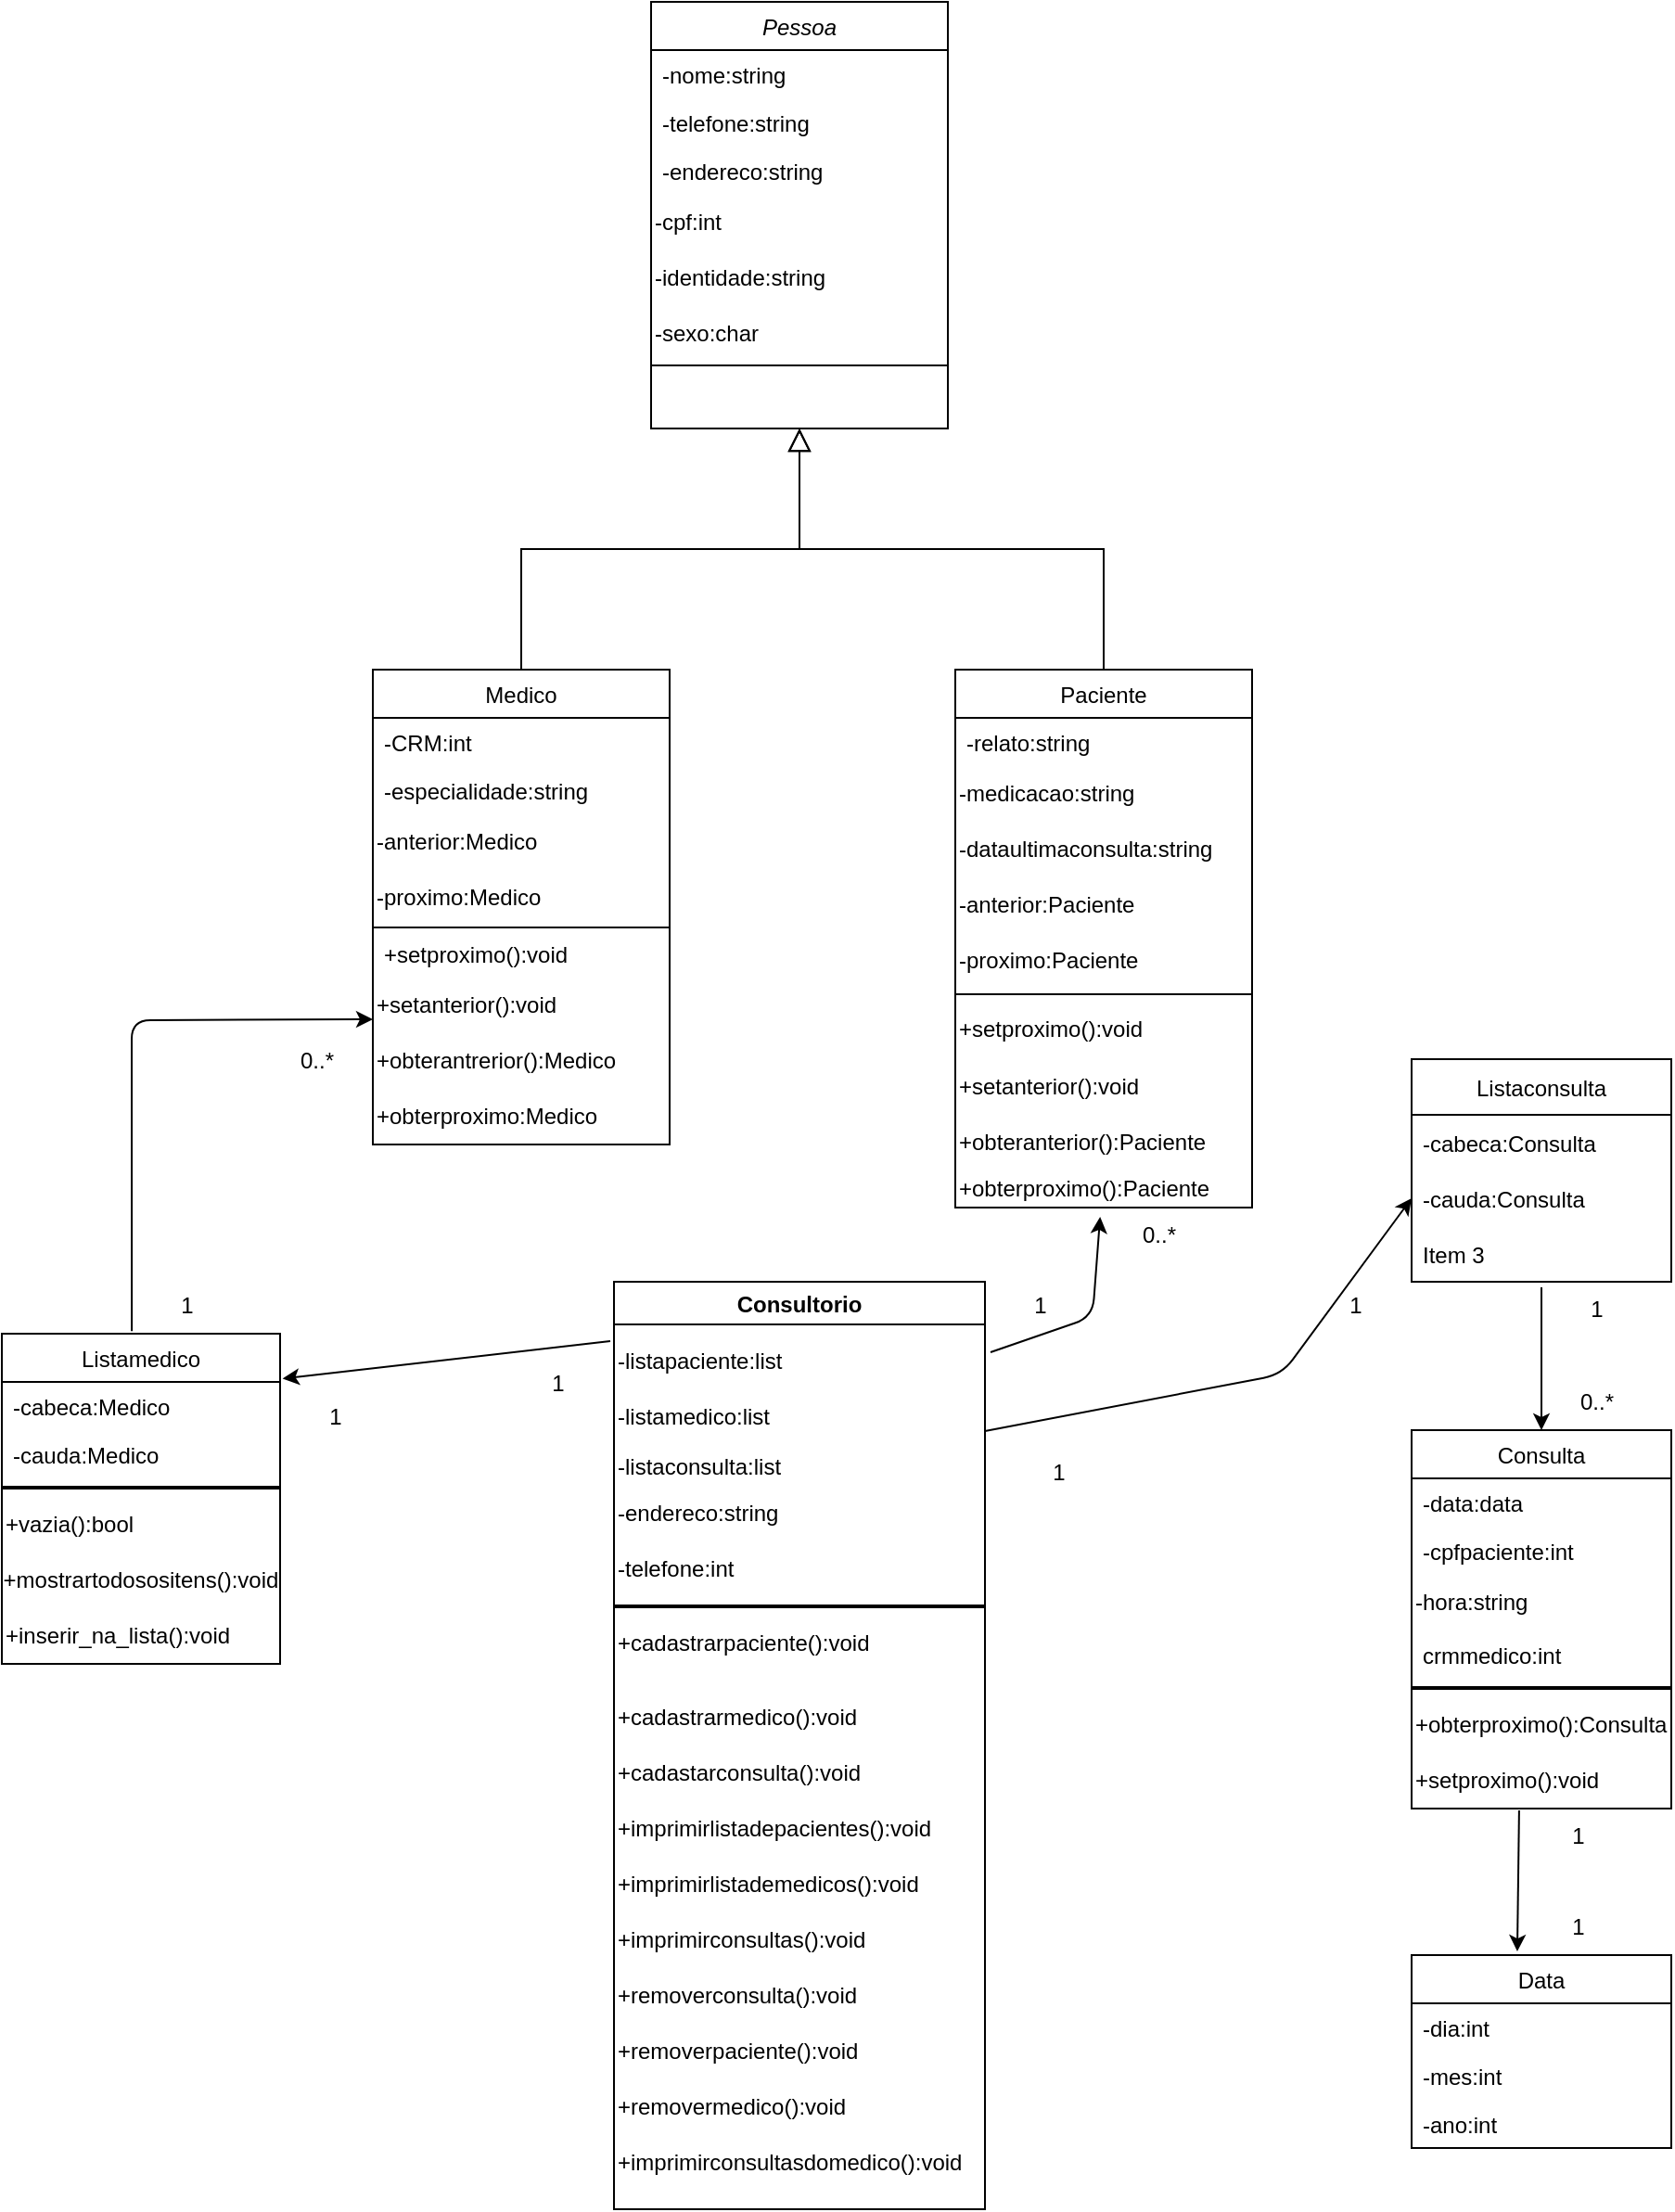 <mxfile>
    <diagram id="C5RBs43oDa-KdzZeNtuy" name="Page-1">
        <mxGraphModel dx="1865" dy="382" grid="1" gridSize="10" guides="1" tooltips="1" connect="1" arrows="1" fold="1" page="1" pageScale="1" pageWidth="827" pageHeight="1169" math="0" shadow="0">
            <root>
                <mxCell id="WIyWlLk6GJQsqaUBKTNV-0"/>
                <mxCell id="WIyWlLk6GJQsqaUBKTNV-1" parent="WIyWlLk6GJQsqaUBKTNV-0"/>
                <mxCell id="zkfFHV4jXpPFQw0GAbJ--0" value="Pessoa" style="swimlane;fontStyle=2;align=center;verticalAlign=top;childLayout=stackLayout;horizontal=1;startSize=26;horizontalStack=0;resizeParent=1;resizeLast=0;collapsible=1;marginBottom=0;rounded=0;shadow=0;strokeWidth=1;" parent="WIyWlLk6GJQsqaUBKTNV-1" vertex="1">
                    <mxGeometry x="170" y="10" width="160" height="230" as="geometry">
                        <mxRectangle x="230" y="140" width="160" height="26" as="alternateBounds"/>
                    </mxGeometry>
                </mxCell>
                <mxCell id="zkfFHV4jXpPFQw0GAbJ--1" value="-nome:string" style="text;align=left;verticalAlign=top;spacingLeft=4;spacingRight=4;overflow=hidden;rotatable=0;points=[[0,0.5],[1,0.5]];portConstraint=eastwest;" parent="zkfFHV4jXpPFQw0GAbJ--0" vertex="1">
                    <mxGeometry y="26" width="160" height="26" as="geometry"/>
                </mxCell>
                <mxCell id="zkfFHV4jXpPFQw0GAbJ--2" value="-telefone:string" style="text;align=left;verticalAlign=top;spacingLeft=4;spacingRight=4;overflow=hidden;rotatable=0;points=[[0,0.5],[1,0.5]];portConstraint=eastwest;rounded=0;shadow=0;html=0;" parent="zkfFHV4jXpPFQw0GAbJ--0" vertex="1">
                    <mxGeometry y="52" width="160" height="26" as="geometry"/>
                </mxCell>
                <mxCell id="zkfFHV4jXpPFQw0GAbJ--3" value="-endereco:string" style="text;align=left;verticalAlign=top;spacingLeft=4;spacingRight=4;overflow=hidden;rotatable=0;points=[[0,0.5],[1,0.5]];portConstraint=eastwest;rounded=0;shadow=0;html=0;" parent="zkfFHV4jXpPFQw0GAbJ--0" vertex="1">
                    <mxGeometry y="78" width="160" height="26" as="geometry"/>
                </mxCell>
                <mxCell id="3" value="-cpf:int" style="text;html=1;strokeColor=none;fillColor=none;align=left;verticalAlign=middle;whiteSpace=wrap;rounded=0;" parent="zkfFHV4jXpPFQw0GAbJ--0" vertex="1">
                    <mxGeometry y="104" width="160" height="30" as="geometry"/>
                </mxCell>
                <mxCell id="5" value="-identidade:string" style="text;html=1;strokeColor=none;fillColor=none;align=left;verticalAlign=middle;whiteSpace=wrap;rounded=0;" parent="zkfFHV4jXpPFQw0GAbJ--0" vertex="1">
                    <mxGeometry y="134" width="160" height="30" as="geometry"/>
                </mxCell>
                <mxCell id="-0xi9ZeAsV6ZZkQbBjTw-1" value="-sexo:char" style="text;html=1;strokeColor=none;fillColor=none;align=left;verticalAlign=middle;whiteSpace=wrap;rounded=0;" parent="zkfFHV4jXpPFQw0GAbJ--0" vertex="1">
                    <mxGeometry y="164" width="160" height="30" as="geometry"/>
                </mxCell>
                <mxCell id="zkfFHV4jXpPFQw0GAbJ--4" value="" style="line;html=1;strokeWidth=1;align=left;verticalAlign=middle;spacingTop=-1;spacingLeft=3;spacingRight=3;rotatable=0;labelPosition=right;points=[];portConstraint=eastwest;" parent="zkfFHV4jXpPFQw0GAbJ--0" vertex="1">
                    <mxGeometry y="194" width="160" height="4" as="geometry"/>
                </mxCell>
                <mxCell id="zkfFHV4jXpPFQw0GAbJ--6" value="Medico" style="swimlane;fontStyle=0;align=center;verticalAlign=top;childLayout=stackLayout;horizontal=1;startSize=26;horizontalStack=0;resizeParent=1;resizeLast=0;collapsible=1;marginBottom=0;rounded=0;shadow=0;strokeWidth=1;" parent="WIyWlLk6GJQsqaUBKTNV-1" vertex="1">
                    <mxGeometry x="20" y="370" width="160" height="256" as="geometry">
                        <mxRectangle x="130" y="380" width="160" height="26" as="alternateBounds"/>
                    </mxGeometry>
                </mxCell>
                <mxCell id="zkfFHV4jXpPFQw0GAbJ--7" value="-CRM:int" style="text;align=left;verticalAlign=top;spacingLeft=4;spacingRight=4;overflow=hidden;rotatable=0;points=[[0,0.5],[1,0.5]];portConstraint=eastwest;" parent="zkfFHV4jXpPFQw0GAbJ--6" vertex="1">
                    <mxGeometry y="26" width="160" height="26" as="geometry"/>
                </mxCell>
                <mxCell id="zkfFHV4jXpPFQw0GAbJ--8" value="-especialidade:string" style="text;align=left;verticalAlign=top;spacingLeft=4;spacingRight=4;overflow=hidden;rotatable=0;points=[[0,0.5],[1,0.5]];portConstraint=eastwest;rounded=0;shadow=0;html=0;" parent="zkfFHV4jXpPFQw0GAbJ--6" vertex="1">
                    <mxGeometry y="52" width="160" height="26" as="geometry"/>
                </mxCell>
                <mxCell id="10" value="-anterior:Medico" style="text;html=1;strokeColor=none;fillColor=none;align=left;verticalAlign=middle;whiteSpace=wrap;rounded=0;" parent="zkfFHV4jXpPFQw0GAbJ--6" vertex="1">
                    <mxGeometry y="78" width="160" height="30" as="geometry"/>
                </mxCell>
                <mxCell id="-0xi9ZeAsV6ZZkQbBjTw-4" value="-proximo:Medico" style="text;html=1;strokeColor=none;fillColor=none;align=left;verticalAlign=middle;whiteSpace=wrap;rounded=0;" parent="zkfFHV4jXpPFQw0GAbJ--6" vertex="1">
                    <mxGeometry y="108" width="160" height="30" as="geometry"/>
                </mxCell>
                <mxCell id="zkfFHV4jXpPFQw0GAbJ--9" value="" style="line;html=1;strokeWidth=1;align=left;verticalAlign=middle;spacingTop=-1;spacingLeft=3;spacingRight=3;rotatable=0;labelPosition=right;points=[];portConstraint=eastwest;" parent="zkfFHV4jXpPFQw0GAbJ--6" vertex="1">
                    <mxGeometry y="138" width="160" height="2" as="geometry"/>
                </mxCell>
                <mxCell id="zkfFHV4jXpPFQw0GAbJ--11" value="+setproximo():void" style="text;align=left;verticalAlign=top;spacingLeft=4;spacingRight=4;overflow=hidden;rotatable=0;points=[[0,0.5],[1,0.5]];portConstraint=eastwest;" parent="zkfFHV4jXpPFQw0GAbJ--6" vertex="1">
                    <mxGeometry y="140" width="160" height="26" as="geometry"/>
                </mxCell>
                <mxCell id="6" value="+setanterior():void" style="text;html=1;strokeColor=none;fillColor=none;align=left;verticalAlign=middle;whiteSpace=wrap;rounded=0;" parent="zkfFHV4jXpPFQw0GAbJ--6" vertex="1">
                    <mxGeometry y="166" width="160" height="30" as="geometry"/>
                </mxCell>
                <mxCell id="7" value="+obterantrerior():Medico" style="text;html=1;strokeColor=none;fillColor=none;align=left;verticalAlign=middle;whiteSpace=wrap;rounded=0;" parent="zkfFHV4jXpPFQw0GAbJ--6" vertex="1">
                    <mxGeometry y="196" width="160" height="30" as="geometry"/>
                </mxCell>
                <mxCell id="-0xi9ZeAsV6ZZkQbBjTw-7" value="+obterproximo:Medico" style="text;html=1;align=left;verticalAlign=middle;resizable=0;points=[];autosize=1;strokeColor=none;fillColor=none;" parent="zkfFHV4jXpPFQw0GAbJ--6" vertex="1">
                    <mxGeometry y="226" width="160" height="30" as="geometry"/>
                </mxCell>
                <mxCell id="zkfFHV4jXpPFQw0GAbJ--12" value="" style="endArrow=block;endSize=10;endFill=0;shadow=0;strokeWidth=1;rounded=0;edgeStyle=elbowEdgeStyle;elbow=vertical;" parent="WIyWlLk6GJQsqaUBKTNV-1" source="zkfFHV4jXpPFQw0GAbJ--6" target="zkfFHV4jXpPFQw0GAbJ--0" edge="1">
                    <mxGeometry width="160" relative="1" as="geometry">
                        <mxPoint x="200" y="203" as="sourcePoint"/>
                        <mxPoint x="200" y="203" as="targetPoint"/>
                    </mxGeometry>
                </mxCell>
                <mxCell id="zkfFHV4jXpPFQw0GAbJ--13" value="Paciente" style="swimlane;fontStyle=0;align=center;verticalAlign=top;childLayout=stackLayout;horizontal=1;startSize=26;horizontalStack=0;resizeParent=1;resizeLast=0;collapsible=1;marginBottom=0;rounded=0;shadow=0;strokeWidth=1;" parent="WIyWlLk6GJQsqaUBKTNV-1" vertex="1">
                    <mxGeometry x="334" y="370" width="160" height="290" as="geometry">
                        <mxRectangle x="340" y="380" width="170" height="26" as="alternateBounds"/>
                    </mxGeometry>
                </mxCell>
                <mxCell id="zkfFHV4jXpPFQw0GAbJ--14" value="-relato:string" style="text;align=left;verticalAlign=top;spacingLeft=4;spacingRight=4;overflow=hidden;rotatable=0;points=[[0,0.5],[1,0.5]];portConstraint=eastwest;" parent="zkfFHV4jXpPFQw0GAbJ--13" vertex="1">
                    <mxGeometry y="26" width="160" height="26" as="geometry"/>
                </mxCell>
                <mxCell id="-0xi9ZeAsV6ZZkQbBjTw-2" value="-medicacao:string" style="text;html=1;strokeColor=none;fillColor=none;align=left;verticalAlign=middle;whiteSpace=wrap;rounded=0;" parent="zkfFHV4jXpPFQw0GAbJ--13" vertex="1">
                    <mxGeometry y="52" width="160" height="30" as="geometry"/>
                </mxCell>
                <mxCell id="-0xi9ZeAsV6ZZkQbBjTw-3" value="-dataultimaconsulta:string" style="text;html=1;strokeColor=none;fillColor=none;align=left;verticalAlign=middle;whiteSpace=wrap;rounded=0;" parent="zkfFHV4jXpPFQw0GAbJ--13" vertex="1">
                    <mxGeometry y="82" width="160" height="30" as="geometry"/>
                </mxCell>
                <mxCell id="9" value="-anterior:Paciente" style="text;html=1;strokeColor=none;fillColor=none;align=left;verticalAlign=middle;whiteSpace=wrap;rounded=0;" parent="zkfFHV4jXpPFQw0GAbJ--13" vertex="1">
                    <mxGeometry y="112" width="160" height="30" as="geometry"/>
                </mxCell>
                <mxCell id="8" value="-proximo:Paciente" style="text;html=1;strokeColor=none;fillColor=none;align=left;verticalAlign=middle;whiteSpace=wrap;rounded=0;" parent="zkfFHV4jXpPFQw0GAbJ--13" vertex="1">
                    <mxGeometry y="142" width="160" height="30" as="geometry"/>
                </mxCell>
                <mxCell id="zkfFHV4jXpPFQw0GAbJ--15" value="" style="line;html=1;strokeWidth=1;align=left;verticalAlign=middle;spacingTop=-1;spacingLeft=3;spacingRight=3;rotatable=0;labelPosition=right;points=[];portConstraint=eastwest;" parent="zkfFHV4jXpPFQw0GAbJ--13" vertex="1">
                    <mxGeometry y="172" width="160" height="6" as="geometry"/>
                </mxCell>
                <mxCell id="-0xi9ZeAsV6ZZkQbBjTw-0" value="+setproximo():void" style="text;html=1;strokeColor=none;fillColor=none;align=left;verticalAlign=middle;whiteSpace=wrap;rounded=0;" parent="zkfFHV4jXpPFQw0GAbJ--13" vertex="1">
                    <mxGeometry y="178" width="160" height="32" as="geometry"/>
                </mxCell>
                <mxCell id="1" value="+setanterior():void" style="text;html=1;strokeColor=none;fillColor=none;align=left;verticalAlign=middle;whiteSpace=wrap;rounded=0;" parent="zkfFHV4jXpPFQw0GAbJ--13" vertex="1">
                    <mxGeometry y="210" width="160" height="30" as="geometry"/>
                </mxCell>
                <mxCell id="2" value="+obteranterior():Paciente" style="text;html=1;strokeColor=none;fillColor=none;align=left;verticalAlign=middle;whiteSpace=wrap;rounded=0;" parent="zkfFHV4jXpPFQw0GAbJ--13" vertex="1">
                    <mxGeometry y="240" width="160" height="30" as="geometry"/>
                </mxCell>
                <mxCell id="0" value="+obterproximo():Paciente" style="text;html=1;align=left;verticalAlign=middle;resizable=0;points=[];autosize=1;strokeColor=none;fillColor=none;" parent="zkfFHV4jXpPFQw0GAbJ--13" vertex="1">
                    <mxGeometry y="270" width="160" height="20" as="geometry"/>
                </mxCell>
                <mxCell id="zkfFHV4jXpPFQw0GAbJ--16" value="" style="endArrow=block;endSize=10;endFill=0;shadow=0;strokeWidth=1;rounded=0;edgeStyle=elbowEdgeStyle;elbow=vertical;" parent="WIyWlLk6GJQsqaUBKTNV-1" source="zkfFHV4jXpPFQw0GAbJ--13" target="zkfFHV4jXpPFQw0GAbJ--0" edge="1">
                    <mxGeometry width="160" relative="1" as="geometry">
                        <mxPoint x="210" y="373" as="sourcePoint"/>
                        <mxPoint x="310" y="271" as="targetPoint"/>
                    </mxGeometry>
                </mxCell>
                <mxCell id="11" value="Consultorio" style="swimlane;align=center;" parent="WIyWlLk6GJQsqaUBKTNV-1" vertex="1">
                    <mxGeometry x="150" y="700" width="200" height="500" as="geometry"/>
                </mxCell>
                <mxCell id="13" value="" style="line;strokeWidth=2;html=1;" parent="11" vertex="1">
                    <mxGeometry y="100" width="200" height="150" as="geometry"/>
                </mxCell>
                <mxCell id="14" value="-listamedico:list" style="text;html=1;strokeColor=none;fillColor=none;align=left;verticalAlign=middle;whiteSpace=wrap;rounded=0;" parent="11" vertex="1">
                    <mxGeometry y="58" width="200" height="30" as="geometry"/>
                </mxCell>
                <mxCell id="16" value="-listapaciente:list" style="text;html=1;strokeColor=none;fillColor=none;align=left;verticalAlign=middle;whiteSpace=wrap;rounded=0;" parent="11" vertex="1">
                    <mxGeometry y="28" width="200" height="30" as="geometry"/>
                </mxCell>
                <mxCell id="18" value="-listaconsulta:list" style="text;html=1;strokeColor=none;fillColor=none;align=left;verticalAlign=middle;whiteSpace=wrap;rounded=0;" parent="11" vertex="1">
                    <mxGeometry y="85" width="200" height="30" as="geometry"/>
                </mxCell>
                <mxCell id="28" value="-endereco:string" style="text;html=1;strokeColor=none;fillColor=none;align=left;verticalAlign=middle;whiteSpace=wrap;rounded=0;" parent="11" vertex="1">
                    <mxGeometry y="110" width="200" height="30" as="geometry"/>
                </mxCell>
                <mxCell id="29" value="-telefone:int" style="text;html=1;strokeColor=none;fillColor=none;align=left;verticalAlign=middle;whiteSpace=wrap;rounded=0;" parent="11" vertex="1">
                    <mxGeometry y="140" width="190" height="30" as="geometry"/>
                </mxCell>
                <mxCell id="41" value="+cadastrarpaciente():void" style="text;html=1;strokeColor=none;fillColor=none;align=left;verticalAlign=middle;whiteSpace=wrap;rounded=0;" parent="11" vertex="1">
                    <mxGeometry y="180" width="200" height="30" as="geometry"/>
                </mxCell>
                <mxCell id="42" value="+cadastrarmedico():void" style="text;html=1;strokeColor=none;fillColor=none;align=left;verticalAlign=middle;whiteSpace=wrap;rounded=0;" vertex="1" parent="11">
                    <mxGeometry y="220" width="200" height="30" as="geometry"/>
                </mxCell>
                <mxCell id="44" value="+cadastarconsulta():void" style="text;html=1;strokeColor=none;fillColor=none;align=left;verticalAlign=middle;whiteSpace=wrap;rounded=0;" vertex="1" parent="11">
                    <mxGeometry y="250" width="200" height="30" as="geometry"/>
                </mxCell>
                <mxCell id="45" value="+imprimirlistadepacientes():void" style="text;html=1;strokeColor=none;fillColor=none;align=left;verticalAlign=middle;whiteSpace=wrap;rounded=0;" vertex="1" parent="11">
                    <mxGeometry y="280" width="200" height="30" as="geometry"/>
                </mxCell>
                <mxCell id="46" value="+imprimirlistademedicos():void" style="text;html=1;strokeColor=none;fillColor=none;align=left;verticalAlign=middle;whiteSpace=wrap;rounded=0;" vertex="1" parent="11">
                    <mxGeometry y="310" width="200" height="30" as="geometry"/>
                </mxCell>
                <mxCell id="51" value="+imprimirconsultasdomedico():void" style="text;html=1;strokeColor=none;fillColor=none;align=left;verticalAlign=middle;whiteSpace=wrap;rounded=0;" vertex="1" parent="11">
                    <mxGeometry y="460" width="200" height="30" as="geometry"/>
                </mxCell>
                <mxCell id="34" value="" style="endArrow=classic;html=1;exitX=-0.01;exitY=0.064;exitDx=0;exitDy=0;exitPerimeter=0;entryX=1.009;entryY=0.136;entryDx=0;entryDy=0;entryPerimeter=0;" parent="WIyWlLk6GJQsqaUBKTNV-1" source="11" target="90" edge="1">
                    <mxGeometry width="50" height="50" relative="1" as="geometry">
                        <mxPoint x="140" y="690" as="sourcePoint"/>
                        <mxPoint x="110" y="630" as="targetPoint"/>
                        <Array as="points"/>
                    </mxGeometry>
                </mxCell>
                <mxCell id="40" value="" style="endArrow=classic;html=1;exitX=1.015;exitY=0.076;exitDx=0;exitDy=0;exitPerimeter=0;entryX=0.488;entryY=1.25;entryDx=0;entryDy=0;entryPerimeter=0;" parent="WIyWlLk6GJQsqaUBKTNV-1" source="11" target="0" edge="1">
                    <mxGeometry width="50" height="50" relative="1" as="geometry">
                        <mxPoint x="370" y="730" as="sourcePoint"/>
                        <mxPoint x="420" y="680" as="targetPoint"/>
                        <Array as="points">
                            <mxPoint x="408" y="719"/>
                        </Array>
                    </mxGeometry>
                </mxCell>
                <mxCell id="47" value="+imprimirconsultas():void" style="text;html=1;strokeColor=none;fillColor=none;align=left;verticalAlign=middle;whiteSpace=wrap;rounded=0;" vertex="1" parent="WIyWlLk6GJQsqaUBKTNV-1">
                    <mxGeometry x="150" y="1040" width="200" height="30" as="geometry"/>
                </mxCell>
                <mxCell id="48" value="+removerconsulta():void" style="text;html=1;strokeColor=none;fillColor=none;align=left;verticalAlign=middle;whiteSpace=wrap;rounded=0;" vertex="1" parent="WIyWlLk6GJQsqaUBKTNV-1">
                    <mxGeometry x="150" y="1070" width="200" height="30" as="geometry"/>
                </mxCell>
                <mxCell id="49" value="+removerpaciente():void" style="text;html=1;strokeColor=none;fillColor=none;align=left;verticalAlign=middle;whiteSpace=wrap;rounded=0;" vertex="1" parent="WIyWlLk6GJQsqaUBKTNV-1">
                    <mxGeometry x="150" y="1100" width="200" height="30" as="geometry"/>
                </mxCell>
                <mxCell id="50" value="+removermedico():void" style="text;html=1;strokeColor=none;fillColor=none;align=left;verticalAlign=middle;whiteSpace=wrap;rounded=0;" vertex="1" parent="WIyWlLk6GJQsqaUBKTNV-1">
                    <mxGeometry x="150" y="1130" width="200" height="30" as="geometry"/>
                </mxCell>
                <mxCell id="52" value="Consulta" style="swimlane;fontStyle=0;childLayout=stackLayout;horizontal=1;startSize=26;fillColor=none;horizontalStack=0;resizeParent=1;resizeParentMax=0;resizeLast=0;collapsible=1;marginBottom=0;" vertex="1" parent="WIyWlLk6GJQsqaUBKTNV-1">
                    <mxGeometry x="580" y="780" width="140" height="204" as="geometry"/>
                </mxCell>
                <mxCell id="53" value="-data:data" style="text;strokeColor=none;fillColor=none;align=left;verticalAlign=top;spacingLeft=4;spacingRight=4;overflow=hidden;rotatable=0;points=[[0,0.5],[1,0.5]];portConstraint=eastwest;" vertex="1" parent="52">
                    <mxGeometry y="26" width="140" height="26" as="geometry"/>
                </mxCell>
                <mxCell id="54" value="-cpfpaciente:int" style="text;strokeColor=none;fillColor=none;align=left;verticalAlign=top;spacingLeft=4;spacingRight=4;overflow=hidden;rotatable=0;points=[[0,0.5],[1,0.5]];portConstraint=eastwest;" vertex="1" parent="52">
                    <mxGeometry y="52" width="140" height="26" as="geometry"/>
                </mxCell>
                <mxCell id="56" value="-hora:string" style="text;html=1;strokeColor=none;fillColor=none;align=left;verticalAlign=middle;whiteSpace=wrap;rounded=0;" vertex="1" parent="52">
                    <mxGeometry y="78" width="140" height="30" as="geometry"/>
                </mxCell>
                <mxCell id="55" value="crmmedico:int" style="text;strokeColor=none;fillColor=none;align=left;verticalAlign=top;spacingLeft=4;spacingRight=4;overflow=hidden;rotatable=0;points=[[0,0.5],[1,0.5]];portConstraint=eastwest;" vertex="1" parent="52">
                    <mxGeometry y="108" width="140" height="26" as="geometry"/>
                </mxCell>
                <mxCell id="62" value="" style="line;strokeWidth=2;html=1;" vertex="1" parent="52">
                    <mxGeometry y="134" width="140" height="10" as="geometry"/>
                </mxCell>
                <mxCell id="67" value="+obterproximo():Consulta" style="text;html=1;strokeColor=none;fillColor=none;align=left;verticalAlign=middle;whiteSpace=wrap;rounded=0;" vertex="1" parent="52">
                    <mxGeometry y="144" width="140" height="30" as="geometry"/>
                </mxCell>
                <mxCell id="65" value="+setproximo():void" style="text;html=1;strokeColor=none;fillColor=none;align=left;verticalAlign=middle;whiteSpace=wrap;rounded=0;" vertex="1" parent="52">
                    <mxGeometry y="174" width="140" height="30" as="geometry"/>
                </mxCell>
                <mxCell id="68" value="" style="endArrow=classic;html=1;entryX=0.5;entryY=0;entryDx=0;entryDy=0;exitX=0.5;exitY=1.1;exitDx=0;exitDy=0;exitPerimeter=0;" edge="1" parent="WIyWlLk6GJQsqaUBKTNV-1" source="82" target="52">
                    <mxGeometry width="50" height="50" relative="1" as="geometry">
                        <mxPoint x="570" y="640" as="sourcePoint"/>
                        <mxPoint x="400" y="820" as="targetPoint"/>
                    </mxGeometry>
                </mxCell>
                <mxCell id="69" value="Data" style="swimlane;fontStyle=0;childLayout=stackLayout;horizontal=1;startSize=26;fillColor=none;horizontalStack=0;resizeParent=1;resizeParentMax=0;resizeLast=0;collapsible=1;marginBottom=0;" vertex="1" parent="WIyWlLk6GJQsqaUBKTNV-1">
                    <mxGeometry x="580" y="1063" width="140" height="104" as="geometry"/>
                </mxCell>
                <mxCell id="70" value="-dia:int" style="text;strokeColor=none;fillColor=none;align=left;verticalAlign=top;spacingLeft=4;spacingRight=4;overflow=hidden;rotatable=0;points=[[0,0.5],[1,0.5]];portConstraint=eastwest;" vertex="1" parent="69">
                    <mxGeometry y="26" width="140" height="26" as="geometry"/>
                </mxCell>
                <mxCell id="71" value="-mes:int" style="text;strokeColor=none;fillColor=none;align=left;verticalAlign=top;spacingLeft=4;spacingRight=4;overflow=hidden;rotatable=0;points=[[0,0.5],[1,0.5]];portConstraint=eastwest;" vertex="1" parent="69">
                    <mxGeometry y="52" width="140" height="26" as="geometry"/>
                </mxCell>
                <mxCell id="72" value="-ano:int" style="text;strokeColor=none;fillColor=none;align=left;verticalAlign=top;spacingLeft=4;spacingRight=4;overflow=hidden;rotatable=0;points=[[0,0.5],[1,0.5]];portConstraint=eastwest;" vertex="1" parent="69">
                    <mxGeometry y="78" width="140" height="26" as="geometry"/>
                </mxCell>
                <mxCell id="73" value="" style="endArrow=classic;html=1;exitX=0.414;exitY=1.033;exitDx=0;exitDy=0;exitPerimeter=0;entryX=0.407;entryY=-0.019;entryDx=0;entryDy=0;entryPerimeter=0;" edge="1" parent="WIyWlLk6GJQsqaUBKTNV-1" source="65" target="69">
                    <mxGeometry width="50" height="50" relative="1" as="geometry">
                        <mxPoint x="620" y="990" as="sourcePoint"/>
                        <mxPoint x="670" y="940" as="targetPoint"/>
                    </mxGeometry>
                </mxCell>
                <mxCell id="74" value="1" style="text;html=1;strokeColor=none;fillColor=none;align=center;verticalAlign=middle;whiteSpace=wrap;rounded=0;" vertex="1" parent="WIyWlLk6GJQsqaUBKTNV-1">
                    <mxGeometry x="650" y="700" width="60" height="30" as="geometry"/>
                </mxCell>
                <mxCell id="76" value="0..*" style="text;html=1;strokeColor=none;fillColor=none;align=center;verticalAlign=middle;whiteSpace=wrap;rounded=0;" vertex="1" parent="WIyWlLk6GJQsqaUBKTNV-1">
                    <mxGeometry x="650" y="750" width="60" height="30" as="geometry"/>
                </mxCell>
                <mxCell id="77" value="1" style="text;html=1;strokeColor=none;fillColor=none;align=center;verticalAlign=middle;whiteSpace=wrap;rounded=0;" vertex="1" parent="WIyWlLk6GJQsqaUBKTNV-1">
                    <mxGeometry x="350" y="698" width="60" height="30" as="geometry"/>
                </mxCell>
                <mxCell id="78" value="0..*" style="text;html=1;strokeColor=none;fillColor=none;align=center;verticalAlign=middle;whiteSpace=wrap;rounded=0;" vertex="1" parent="WIyWlLk6GJQsqaUBKTNV-1">
                    <mxGeometry x="414" y="660" width="60" height="30" as="geometry"/>
                </mxCell>
                <mxCell id="79" value="Listaconsulta" style="swimlane;fontStyle=0;childLayout=stackLayout;horizontal=1;startSize=30;horizontalStack=0;resizeParent=1;resizeParentMax=0;resizeLast=0;collapsible=1;marginBottom=0;" vertex="1" parent="WIyWlLk6GJQsqaUBKTNV-1">
                    <mxGeometry x="580" y="580" width="140" height="120" as="geometry"/>
                </mxCell>
                <mxCell id="80" value="-cabeca:Consulta" style="text;strokeColor=none;fillColor=none;align=left;verticalAlign=middle;spacingLeft=4;spacingRight=4;overflow=hidden;points=[[0,0.5],[1,0.5]];portConstraint=eastwest;rotatable=0;" vertex="1" parent="79">
                    <mxGeometry y="30" width="140" height="30" as="geometry"/>
                </mxCell>
                <mxCell id="81" value="-cauda:Consulta" style="text;strokeColor=none;fillColor=none;align=left;verticalAlign=middle;spacingLeft=4;spacingRight=4;overflow=hidden;points=[[0,0.5],[1,0.5]];portConstraint=eastwest;rotatable=0;" vertex="1" parent="79">
                    <mxGeometry y="60" width="140" height="30" as="geometry"/>
                </mxCell>
                <mxCell id="82" value="Item 3" style="text;strokeColor=none;fillColor=none;align=left;verticalAlign=middle;spacingLeft=4;spacingRight=4;overflow=hidden;points=[[0,0.5],[1,0.5]];portConstraint=eastwest;rotatable=0;" vertex="1" parent="79">
                    <mxGeometry y="90" width="140" height="30" as="geometry"/>
                </mxCell>
                <mxCell id="83" value="" style="endArrow=classic;html=1;exitX=1;exitY=0.75;exitDx=0;exitDy=0;entryX=0;entryY=0.5;entryDx=0;entryDy=0;" edge="1" parent="WIyWlLk6GJQsqaUBKTNV-1" source="14" target="81">
                    <mxGeometry width="50" height="50" relative="1" as="geometry">
                        <mxPoint x="350" y="820" as="sourcePoint"/>
                        <mxPoint x="400" y="770" as="targetPoint"/>
                        <Array as="points">
                            <mxPoint x="510" y="750"/>
                        </Array>
                    </mxGeometry>
                </mxCell>
                <mxCell id="86" value="1" style="text;html=1;strokeColor=none;fillColor=none;align=center;verticalAlign=middle;whiteSpace=wrap;rounded=0;" vertex="1" parent="WIyWlLk6GJQsqaUBKTNV-1">
                    <mxGeometry x="360" y="788" width="60" height="30" as="geometry"/>
                </mxCell>
                <mxCell id="87" value="1" style="text;html=1;strokeColor=none;fillColor=none;align=center;verticalAlign=middle;whiteSpace=wrap;rounded=0;" vertex="1" parent="WIyWlLk6GJQsqaUBKTNV-1">
                    <mxGeometry x="520" y="698" width="60" height="30" as="geometry"/>
                </mxCell>
                <mxCell id="88" value="1" style="text;html=1;strokeColor=none;fillColor=none;align=center;verticalAlign=middle;whiteSpace=wrap;rounded=0;" vertex="1" parent="WIyWlLk6GJQsqaUBKTNV-1">
                    <mxGeometry x="640" y="984" width="60" height="30" as="geometry"/>
                </mxCell>
                <mxCell id="89" value="1" style="text;html=1;strokeColor=none;fillColor=none;align=center;verticalAlign=middle;whiteSpace=wrap;rounded=0;" vertex="1" parent="WIyWlLk6GJQsqaUBKTNV-1">
                    <mxGeometry x="640" y="1033" width="60" height="30" as="geometry"/>
                </mxCell>
                <mxCell id="90" value="Listamedico" style="swimlane;fontStyle=0;childLayout=stackLayout;horizontal=1;startSize=26;fillColor=none;horizontalStack=0;resizeParent=1;resizeParentMax=0;resizeLast=0;collapsible=1;marginBottom=0;" vertex="1" parent="WIyWlLk6GJQsqaUBKTNV-1">
                    <mxGeometry x="-180" y="728" width="150" height="178" as="geometry"/>
                </mxCell>
                <mxCell id="91" value="-cabeca:Medico" style="text;strokeColor=none;fillColor=none;align=left;verticalAlign=top;spacingLeft=4;spacingRight=4;overflow=hidden;rotatable=0;points=[[0,0.5],[1,0.5]];portConstraint=eastwest;" vertex="1" parent="90">
                    <mxGeometry y="26" width="150" height="26" as="geometry"/>
                </mxCell>
                <mxCell id="92" value="-cauda:Medico" style="text;strokeColor=none;fillColor=none;align=left;verticalAlign=top;spacingLeft=4;spacingRight=4;overflow=hidden;rotatable=0;points=[[0,0.5],[1,0.5]];portConstraint=eastwest;" vertex="1" parent="90">
                    <mxGeometry y="52" width="150" height="26" as="geometry"/>
                </mxCell>
                <mxCell id="94" value="" style="line;strokeWidth=2;html=1;" vertex="1" parent="90">
                    <mxGeometry y="78" width="150" height="10" as="geometry"/>
                </mxCell>
                <mxCell id="96" value="+vazia():bool" style="text;html=1;strokeColor=none;fillColor=none;align=left;verticalAlign=middle;whiteSpace=wrap;rounded=0;" vertex="1" parent="90">
                    <mxGeometry y="88" width="150" height="30" as="geometry"/>
                </mxCell>
                <mxCell id="97" value="+mostrartodosositens():void" style="text;html=1;strokeColor=none;fillColor=none;align=center;verticalAlign=middle;whiteSpace=wrap;rounded=0;" vertex="1" parent="90">
                    <mxGeometry y="118" width="150" height="30" as="geometry"/>
                </mxCell>
                <mxCell id="95" value="+inserir_na_lista():void" style="text;html=1;strokeColor=none;fillColor=none;align=left;verticalAlign=middle;whiteSpace=wrap;rounded=0;" vertex="1" parent="90">
                    <mxGeometry y="148" width="150" height="30" as="geometry"/>
                </mxCell>
                <mxCell id="98" value="1" style="text;html=1;strokeColor=none;fillColor=none;align=center;verticalAlign=middle;whiteSpace=wrap;rounded=0;" vertex="1" parent="WIyWlLk6GJQsqaUBKTNV-1">
                    <mxGeometry x="90" y="740" width="60" height="30" as="geometry"/>
                </mxCell>
                <mxCell id="99" value="1" style="text;html=1;strokeColor=none;fillColor=none;align=center;verticalAlign=middle;whiteSpace=wrap;rounded=0;" vertex="1" parent="WIyWlLk6GJQsqaUBKTNV-1">
                    <mxGeometry x="-30" y="758" width="60" height="30" as="geometry"/>
                </mxCell>
                <mxCell id="100" value="" style="endArrow=classic;html=1;exitX=0.467;exitY=-0.008;exitDx=0;exitDy=0;exitPerimeter=0;entryX=0;entryY=0.75;entryDx=0;entryDy=0;" edge="1" parent="WIyWlLk6GJQsqaUBKTNV-1" source="90" target="6">
                    <mxGeometry width="50" height="50" relative="1" as="geometry">
                        <mxPoint x="20" y="730" as="sourcePoint"/>
                        <mxPoint x="70" y="680" as="targetPoint"/>
                        <Array as="points">
                            <mxPoint x="-110" y="559"/>
                        </Array>
                    </mxGeometry>
                </mxCell>
                <mxCell id="103" value="1" style="text;html=1;strokeColor=none;fillColor=none;align=center;verticalAlign=middle;whiteSpace=wrap;rounded=0;" vertex="1" parent="WIyWlLk6GJQsqaUBKTNV-1">
                    <mxGeometry x="-110" y="698" width="60" height="30" as="geometry"/>
                </mxCell>
                <mxCell id="104" value="0..*" style="text;html=1;strokeColor=none;fillColor=none;align=center;verticalAlign=middle;whiteSpace=wrap;rounded=0;" vertex="1" parent="WIyWlLk6GJQsqaUBKTNV-1">
                    <mxGeometry x="-40" y="566" width="60" height="30" as="geometry"/>
                </mxCell>
            </root>
        </mxGraphModel>
    </diagram>
</mxfile>